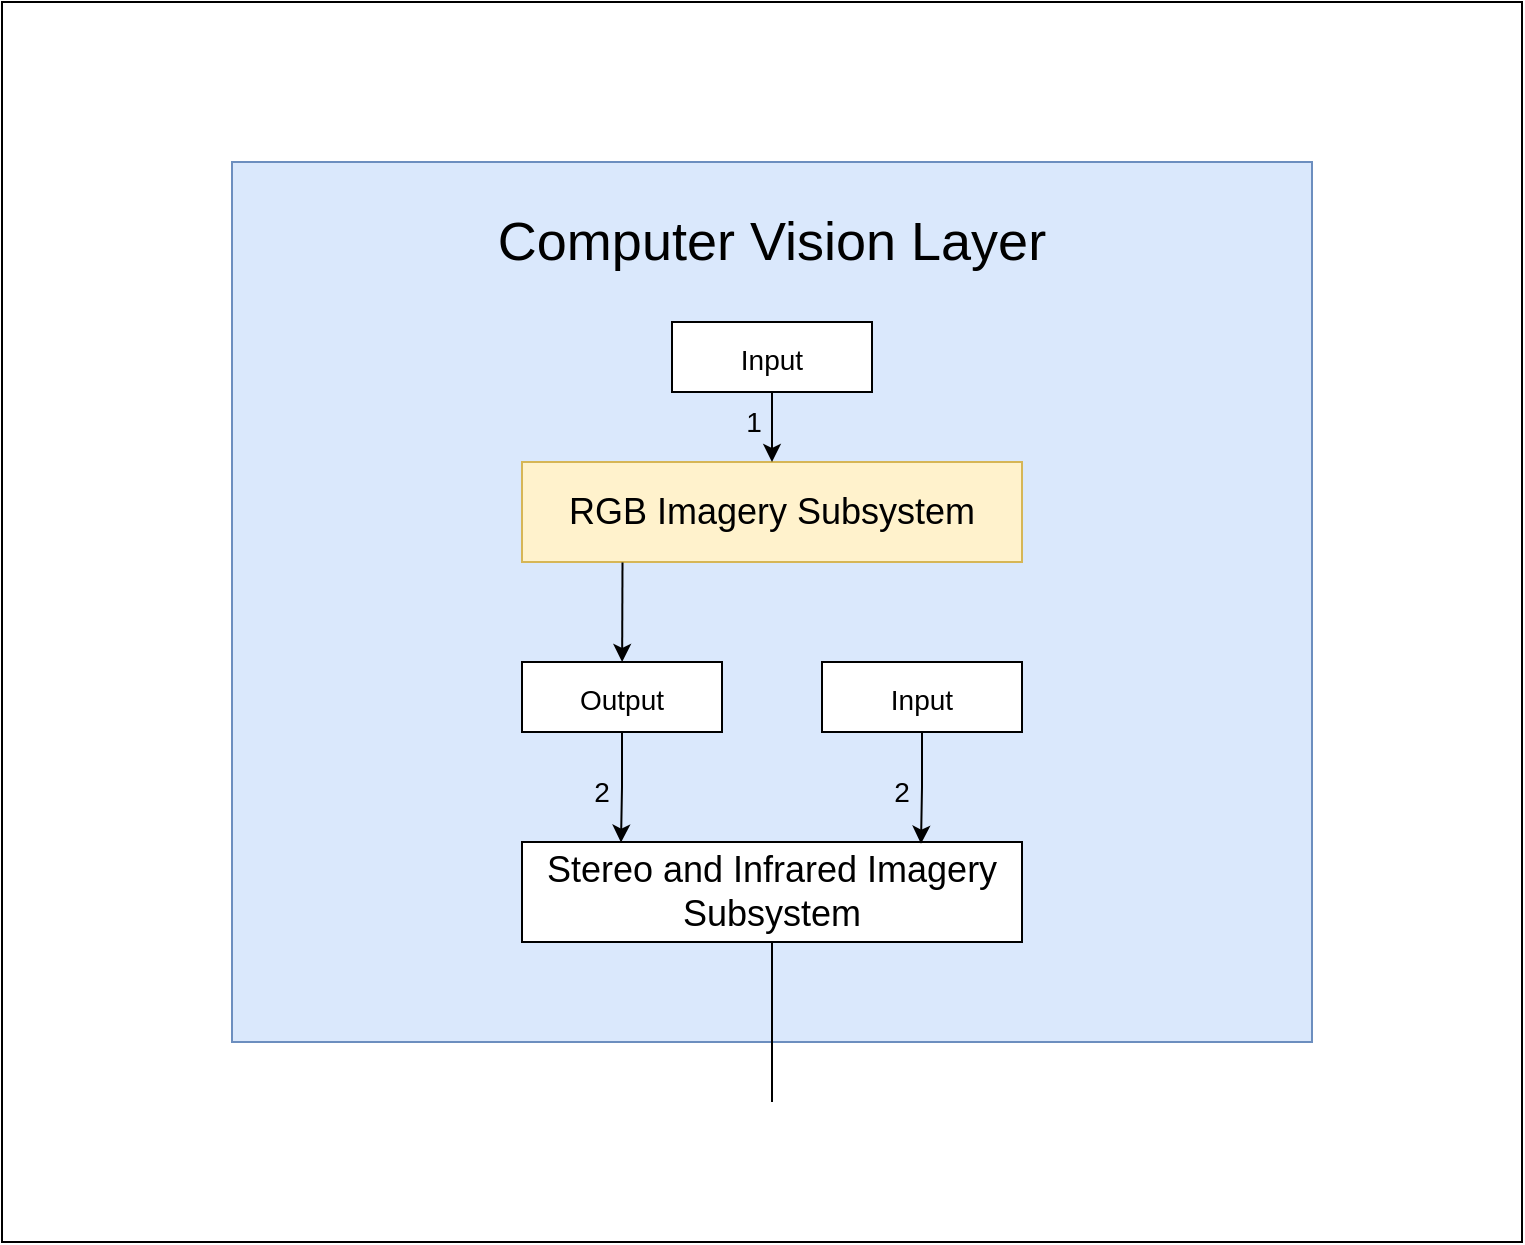 <mxfile version="15.7.4" type="device"><diagram id="ZNL0iLQjPphfyEGivicY" name="Page-1"><mxGraphModel dx="1188" dy="612" grid="1" gridSize="10" guides="1" tooltips="1" connect="1" arrows="1" fold="1" page="1" pageScale="1" pageWidth="850" pageHeight="1100" math="0" shadow="0"><root><mxCell id="0"/><mxCell id="1" parent="0"/><mxCell id="gwSPVN6uV4DDkJalXsT2-30" value="" style="rounded=0;whiteSpace=wrap;html=1;fontSize=14;" vertex="1" parent="1"><mxGeometry x="40" y="110" width="760" height="620" as="geometry"/></mxCell><mxCell id="gwSPVN6uV4DDkJalXsT2-1" value="" style="rounded=0;whiteSpace=wrap;html=1;fillColor=#dae8fc;strokeColor=#6c8ebf;" vertex="1" parent="1"><mxGeometry x="155" y="190" width="540" height="440" as="geometry"/></mxCell><mxCell id="gwSPVN6uV4DDkJalXsT2-2" value="Computer Vision Layer" style="text;html=1;strokeColor=none;fillColor=none;align=center;verticalAlign=middle;whiteSpace=wrap;rounded=0;fontSize=27;" vertex="1" parent="1"><mxGeometry x="275" y="200" width="300" height="60" as="geometry"/></mxCell><mxCell id="gwSPVN6uV4DDkJalXsT2-3" value="RGB Imagery Subsystem" style="rounded=0;whiteSpace=wrap;html=1;fontSize=18;fillColor=#fff2cc;strokeColor=#d6b656;" vertex="1" parent="1"><mxGeometry x="300" y="340" width="250" height="50" as="geometry"/></mxCell><mxCell id="gwSPVN6uV4DDkJalXsT2-4" value="Stereo and Infrared Imagery Subsystem" style="rounded=0;whiteSpace=wrap;html=1;fontSize=18;" vertex="1" parent="1"><mxGeometry x="300" y="530" width="250" height="50" as="geometry"/></mxCell><mxCell id="gwSPVN6uV4DDkJalXsT2-15" style="edgeStyle=orthogonalEdgeStyle;rounded=0;orthogonalLoop=1;jettySize=auto;html=1;entryX=0.198;entryY=0.006;entryDx=0;entryDy=0;entryPerimeter=0;fontSize=14;" edge="1" parent="1" source="gwSPVN6uV4DDkJalXsT2-6" target="gwSPVN6uV4DDkJalXsT2-4"><mxGeometry relative="1" as="geometry"/></mxCell><mxCell id="gwSPVN6uV4DDkJalXsT2-6" value="&lt;font style=&quot;font-size: 14px&quot;&gt;Output&lt;/font&gt;" style="rounded=0;whiteSpace=wrap;html=1;fontSize=18;" vertex="1" parent="1"><mxGeometry x="300" y="440" width="100" height="35" as="geometry"/></mxCell><mxCell id="gwSPVN6uV4DDkJalXsT2-12" style="edgeStyle=orthogonalEdgeStyle;rounded=0;orthogonalLoop=1;jettySize=auto;html=1;exitX=0.5;exitY=1;exitDx=0;exitDy=0;entryX=0.5;entryY=0;entryDx=0;entryDy=0;fontSize=14;" edge="1" parent="1" source="gwSPVN6uV4DDkJalXsT2-8" target="gwSPVN6uV4DDkJalXsT2-3"><mxGeometry relative="1" as="geometry"/></mxCell><mxCell id="gwSPVN6uV4DDkJalXsT2-8" value="&lt;span style=&quot;font-size: 14px&quot;&gt;Input&lt;br&gt;&lt;/span&gt;" style="rounded=0;whiteSpace=wrap;html=1;fontSize=18;" vertex="1" parent="1"><mxGeometry x="375" y="270" width="100" height="35" as="geometry"/></mxCell><mxCell id="gwSPVN6uV4DDkJalXsT2-23" style="edgeStyle=orthogonalEdgeStyle;rounded=0;orthogonalLoop=1;jettySize=auto;html=1;entryX=0.798;entryY=0.017;entryDx=0;entryDy=0;entryPerimeter=0;fontSize=14;" edge="1" parent="1" source="gwSPVN6uV4DDkJalXsT2-11" target="gwSPVN6uV4DDkJalXsT2-4"><mxGeometry relative="1" as="geometry"/></mxCell><mxCell id="gwSPVN6uV4DDkJalXsT2-11" value="&lt;span style=&quot;font-size: 14px&quot;&gt;Input&lt;br&gt;&lt;/span&gt;" style="rounded=0;whiteSpace=wrap;html=1;fontSize=18;" vertex="1" parent="1"><mxGeometry x="450" y="440" width="100" height="35" as="geometry"/></mxCell><mxCell id="gwSPVN6uV4DDkJalXsT2-13" value="" style="endArrow=classic;html=1;rounded=0;fontSize=14;exitX=0.201;exitY=1.006;exitDx=0;exitDy=0;exitPerimeter=0;" edge="1" parent="1" source="gwSPVN6uV4DDkJalXsT2-3" target="gwSPVN6uV4DDkJalXsT2-6"><mxGeometry width="50" height="50" relative="1" as="geometry"><mxPoint x="400" y="390" as="sourcePoint"/><mxPoint x="450" y="340" as="targetPoint"/></mxGeometry></mxCell><mxCell id="gwSPVN6uV4DDkJalXsT2-24" value="2" style="text;html=1;strokeColor=none;fillColor=none;align=center;verticalAlign=middle;whiteSpace=wrap;rounded=0;fontSize=14;" vertex="1" parent="1"><mxGeometry x="460" y="490" width="60" height="30" as="geometry"/></mxCell><mxCell id="gwSPVN6uV4DDkJalXsT2-26" value="1" style="text;html=1;strokeColor=none;fillColor=none;align=center;verticalAlign=middle;whiteSpace=wrap;rounded=0;fontSize=14;" vertex="1" parent="1"><mxGeometry x="386" y="305" width="60" height="30" as="geometry"/></mxCell><mxCell id="gwSPVN6uV4DDkJalXsT2-28" value="" style="endArrow=none;html=1;rounded=0;fontSize=14;entryX=0.5;entryY=1;entryDx=0;entryDy=0;" edge="1" parent="1" target="gwSPVN6uV4DDkJalXsT2-4"><mxGeometry width="50" height="50" relative="1" as="geometry"><mxPoint x="425" y="660" as="sourcePoint"/><mxPoint x="470" y="380" as="targetPoint"/></mxGeometry></mxCell><mxCell id="gwSPVN6uV4DDkJalXsT2-31" value="2" style="text;html=1;strokeColor=none;fillColor=none;align=center;verticalAlign=middle;whiteSpace=wrap;rounded=0;fontSize=14;" vertex="1" parent="1"><mxGeometry x="310" y="490" width="60" height="30" as="geometry"/></mxCell></root></mxGraphModel></diagram></mxfile>